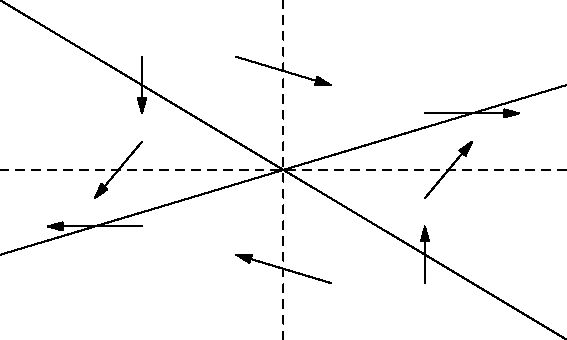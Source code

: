 size(10cm,6cm,IgnoreAspect);
import graph;
xaxis(dashed);
yaxis(dashed);

draw((-3,3)--(3,-3));
draw((-3,-1.5)--(3,1.5));

draw((-0.5,2)--(0.5,1.5),Arrow);
draw((-1.5,0.5)--(-2,-0.5),Arrow);
draw((0.5,-2)--(-0.5,-1.5),Arrow);
draw((1.5,-0.5)--(2,0.5),Arrow);

draw((-1.5,2)--(-1.5,1),Arrow);
draw((1.5,-2)--(1.5,-1),Arrow);
draw((1.5,1)--(2.5,1),Arrow);
draw((-1.5,-1)--(-2.5,-1),Arrow);

